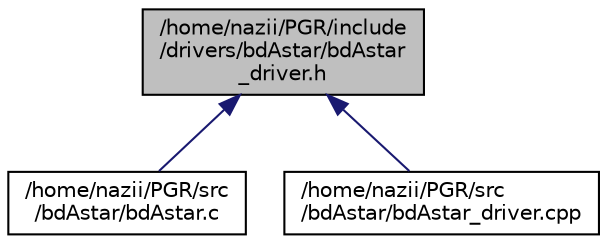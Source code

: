digraph "/home/nazii/PGR/include/drivers/bdAstar/bdAstar_driver.h"
{
  edge [fontname="Helvetica",fontsize="10",labelfontname="Helvetica",labelfontsize="10"];
  node [fontname="Helvetica",fontsize="10",shape=record];
  Node6 [label="/home/nazii/PGR/include\l/drivers/bdAstar/bdAstar\l_driver.h",height=0.2,width=0.4,color="black", fillcolor="grey75", style="filled", fontcolor="black"];
  Node6 -> Node7 [dir="back",color="midnightblue",fontsize="10",style="solid",fontname="Helvetica"];
  Node7 [label="/home/nazii/PGR/src\l/bdAstar/bdAstar.c",height=0.2,width=0.4,color="black", fillcolor="white", style="filled",URL="$bdAstar_8c.html"];
  Node6 -> Node8 [dir="back",color="midnightblue",fontsize="10",style="solid",fontname="Helvetica"];
  Node8 [label="/home/nazii/PGR/src\l/bdAstar/bdAstar_driver.cpp",height=0.2,width=0.4,color="black", fillcolor="white", style="filled",URL="$bdAstar__driver_8cpp.html"];
}
